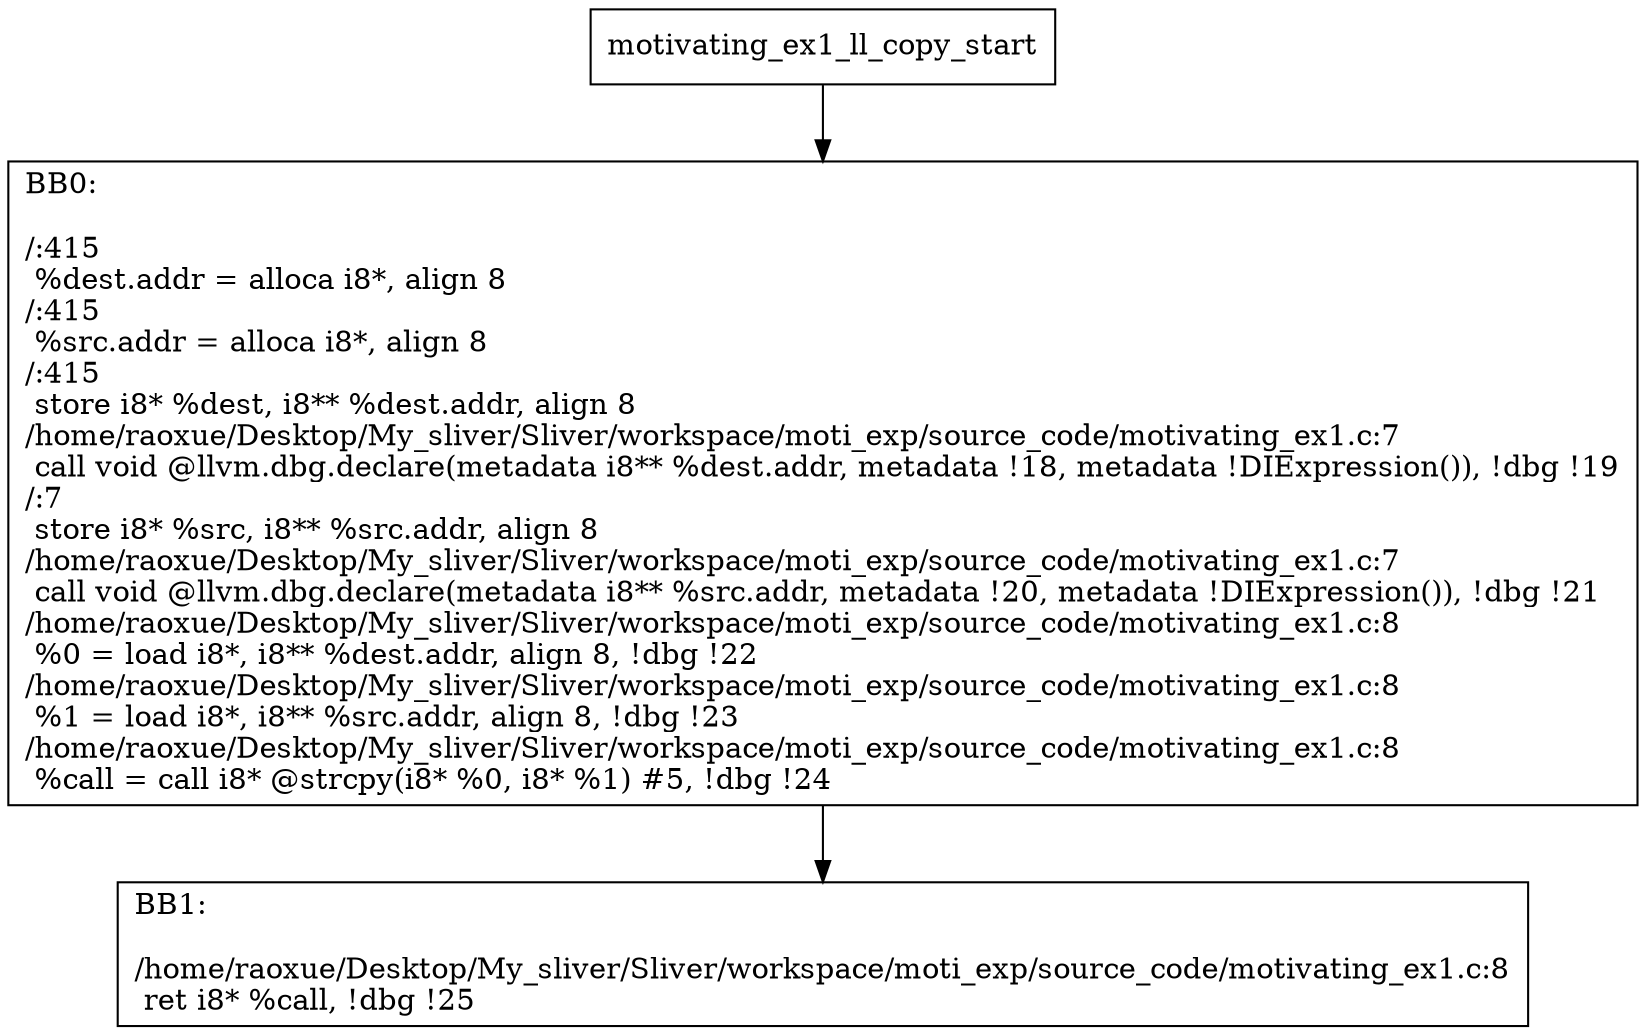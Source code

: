 digraph "CFG for'motivating_ex1_ll_copy' function" {
	BBmotivating_ex1_ll_copy_start[shape=record,label="{motivating_ex1_ll_copy_start}"];
	BBmotivating_ex1_ll_copy_start-> motivating_ex1_ll_copyBB0;
	motivating_ex1_ll_copyBB0 [shape=record, label="{BB0:\l\l/:415\l
  %dest.addr = alloca i8*, align 8\l
/:415\l
  %src.addr = alloca i8*, align 8\l
/:415\l
  store i8* %dest, i8** %dest.addr, align 8\l
/home/raoxue/Desktop/My_sliver/Sliver/workspace/moti_exp/source_code/motivating_ex1.c:7\l
  call void @llvm.dbg.declare(metadata i8** %dest.addr, metadata !18, metadata !DIExpression()), !dbg !19\l
/:7\l
  store i8* %src, i8** %src.addr, align 8\l
/home/raoxue/Desktop/My_sliver/Sliver/workspace/moti_exp/source_code/motivating_ex1.c:7\l
  call void @llvm.dbg.declare(metadata i8** %src.addr, metadata !20, metadata !DIExpression()), !dbg !21\l
/home/raoxue/Desktop/My_sliver/Sliver/workspace/moti_exp/source_code/motivating_ex1.c:8\l
  %0 = load i8*, i8** %dest.addr, align 8, !dbg !22\l
/home/raoxue/Desktop/My_sliver/Sliver/workspace/moti_exp/source_code/motivating_ex1.c:8\l
  %1 = load i8*, i8** %src.addr, align 8, !dbg !23\l
/home/raoxue/Desktop/My_sliver/Sliver/workspace/moti_exp/source_code/motivating_ex1.c:8\l
  %call = call i8* @strcpy(i8* %0, i8* %1) #5, !dbg !24\l
}"];
	motivating_ex1_ll_copyBB0-> motivating_ex1_ll_copyBB1;
	motivating_ex1_ll_copyBB1 [shape=record, label="{BB1:\l\l/home/raoxue/Desktop/My_sliver/Sliver/workspace/moti_exp/source_code/motivating_ex1.c:8\l
  ret i8* %call, !dbg !25\l
}"];
}
